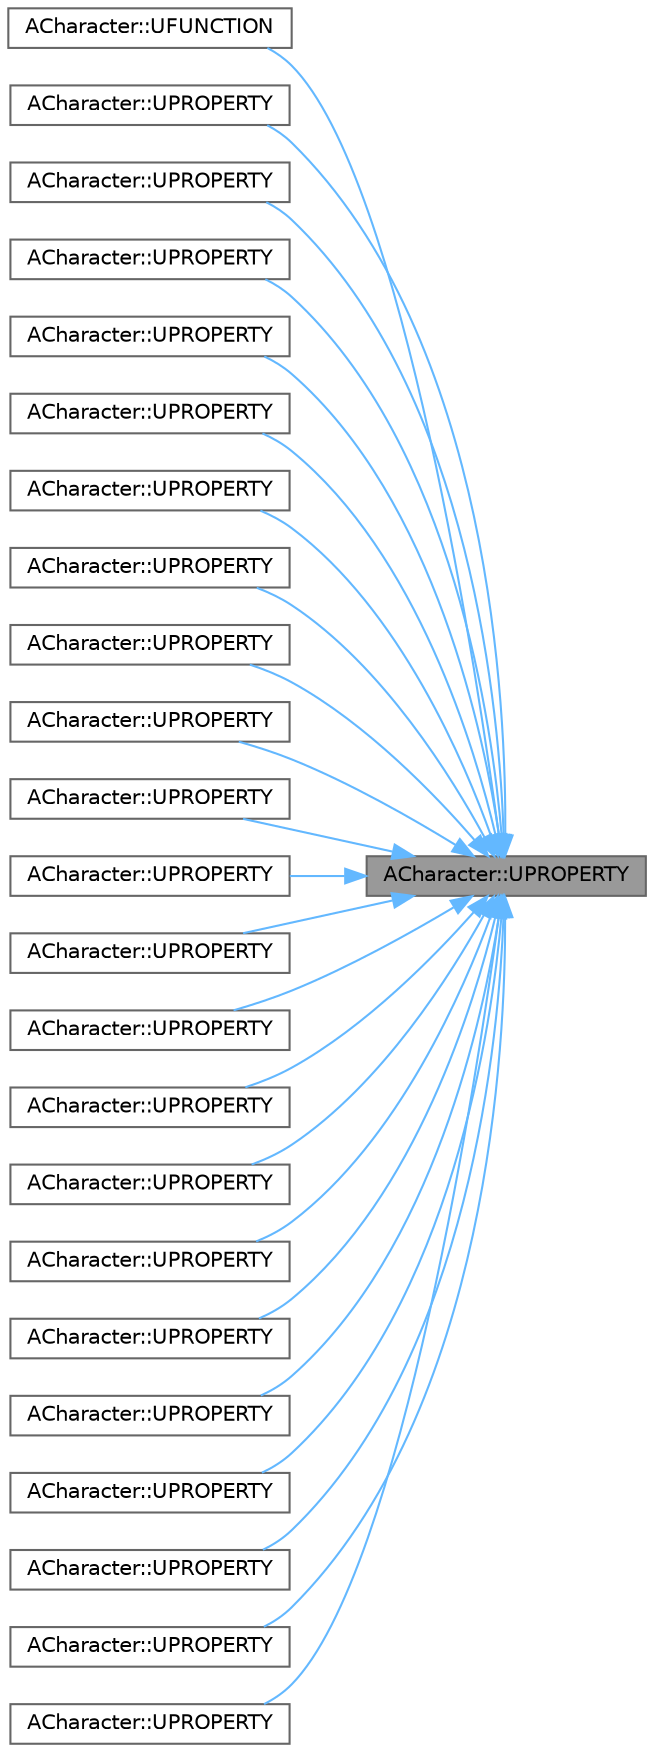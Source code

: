digraph "ACharacter::UPROPERTY"
{
 // INTERACTIVE_SVG=YES
 // LATEX_PDF_SIZE
  bgcolor="transparent";
  edge [fontname=Helvetica,fontsize=10,labelfontname=Helvetica,labelfontsize=10];
  node [fontname=Helvetica,fontsize=10,shape=box,height=0.2,width=0.4];
  rankdir="RL";
  Node1 [id="Node000001",label="ACharacter::UPROPERTY",height=0.2,width=0.4,color="gray40", fillcolor="grey60", style="filled", fontcolor="black",tooltip="The main skeletal mesh associated with this Character (optional sub-object)."];
  Node1 -> Node2 [id="edge1_Node000001_Node000002",dir="back",color="steelblue1",style="solid",tooltip=" "];
  Node2 [id="Node000002",label="ACharacter::UFUNCTION",height=0.2,width=0.4,color="grey40", fillcolor="white", style="filled",URL="$df/d70/classACharacter.html#a33d9fe142d391dd59ebadd133f29f92f",tooltip="Flag that we are receiving replication of the based movement."];
  Node1 -> Node3 [id="edge2_Node000001_Node000003",dir="back",color="steelblue1",style="solid",tooltip=" "];
  Node3 [id="Node000003",label="ACharacter::UPROPERTY",height=0.2,width=0.4,color="grey40", fillcolor="white", style="filled",URL="$df/d70/classACharacter.html#a5c1bb16f41336d1cd655f1fc6fb48bc1",tooltip="Event triggered at the end of a CharacterMovementComponent movement update."];
  Node1 -> Node4 [id="edge3_Node000001_Node000004",dir="back",color="steelblue1",style="solid",tooltip=" "];
  Node4 [id="Node000004",label="ACharacter::UPROPERTY",height=0.2,width=0.4,color="grey40", fillcolor="white", style="filled",URL="$df/d70/classACharacter.html#adeb90f6839dde087e8c02a6b962b5244",tooltip="Scale to apply to root motion translation on this Character."];
  Node1 -> Node5 [id="edge4_Node000001_Node000005",dir="back",color="steelblue1",style="solid",tooltip=" "];
  Node5 [id="Node000005",label="ACharacter::UPROPERTY",height=0.2,width=0.4,color="grey40", fillcolor="white", style="filled",URL="$df/d70/classACharacter.html#a5f26121a94d2a00133db8fe1329d9747",tooltip="Default crouched eye height."];
  Node1 -> Node6 [id="edge5_Node000001_Node000006",dir="back",color="steelblue1",style="solid",tooltip=" "];
  Node6 [id="Node000006",label="ACharacter::UPROPERTY",height=0.2,width=0.4,color="grey40", fillcolor="white", style="filled",URL="$df/d70/classACharacter.html#aff8b5fbadb4b36b920c701bd9b7a2812",tooltip="Amount of jump force time remaining, if JumpMaxHoldTime > 0."];
  Node1 -> Node7 [id="edge6_Node000001_Node000007",dir="back",color="steelblue1",style="solid",tooltip=" "];
  Node7 [id="Node000007",label="ACharacter::UPROPERTY",height=0.2,width=0.4,color="grey40", fillcolor="white", style="filled",URL="$df/d70/classACharacter.html#acb49aaedb6bb8315d80545d1d6a6cae2",tooltip="Jump key Held Time."];
  Node1 -> Node8 [id="edge7_Node000001_Node000008",dir="back",color="steelblue1",style="solid",tooltip=" "];
  Node8 [id="Node000008",label="ACharacter::UPROPERTY",height=0.2,width=0.4,color="grey40", fillcolor="white", style="filled",URL="$df/d70/classACharacter.html#ae3849b810c435ab87fc6ef004f74dab3",tooltip="Track last time a jump force started for a proxy."];
  Node1 -> Node9 [id="edge8_Node000001_Node000009",dir="back",color="steelblue1",style="solid",tooltip=" "];
  Node9 [id="Node000009",label="ACharacter::UPROPERTY",height=0.2,width=0.4,color="grey40", fillcolor="white", style="filled",URL="$df/d70/classACharacter.html#aa22504a57a286a7a82c0e9922c099de8",tooltip="Multicast delegate for MovementMode changing."];
  Node1 -> Node10 [id="edge9_Node000001_Node000010",dir="back",color="steelblue1",style="solid",tooltip=" "];
  Node10 [id="Node000010",label="ACharacter::UPROPERTY",height=0.2,width=0.4,color="grey40", fillcolor="white", style="filled",URL="$df/d70/classACharacter.html#a3d37a1718cc117963c882a30cf57e658",tooltip="For LocallyControlled Autonomous clients."];
  Node1 -> Node11 [id="edge10_Node000001_Node000011",dir="back",color="steelblue1",style="solid",tooltip=" "];
  Node11 [id="Node000011",label="ACharacter::UPROPERTY",height=0.2,width=0.4,color="grey40", fillcolor="white", style="filled",URL="$df/d70/classACharacter.html#ab5c35844fd8da5f5209862ed65509b0e",tooltip="For LocallyControlled Autonomous clients."];
  Node1 -> Node12 [id="edge11_Node000001_Node000012",dir="back",color="steelblue1",style="solid",tooltip=" "];
  Node12 [id="Node000012",label="ACharacter::UPROPERTY",height=0.2,width=0.4,color="grey40", fillcolor="white", style="filled",URL="$df/d70/classACharacter.html#ab1e011965134ad633fe3dbccca0f9dbe",tooltip="Saved translation offset of mesh."];
  Node1 -> Node13 [id="edge12_Node000001_Node000013",dir="back",color="steelblue1",style="solid",tooltip=" "];
  Node13 [id="Node000013",label="ACharacter::UPROPERTY",height=0.2,width=0.4,color="grey40", fillcolor="white", style="filled",URL="$df/d70/classACharacter.html#aacc515f642f66e826823178badef4349",tooltip="CharacterMovement Custom gravity direction replicated for simulated proxies."];
  Node1 -> Node14 [id="edge13_Node000001_Node000014",dir="back",color="steelblue1",style="solid",tooltip=" "];
  Node14 [id="Node000014",label="ACharacter::UPROPERTY",height=0.2,width=0.4,color="grey40", fillcolor="white", style="filled",URL="$df/d70/classACharacter.html#a2a07b82b6ac0b5c707ae86ce7db1002b",tooltip="Tracks the current number of jumps performed."];
  Node1 -> Node15 [id="edge14_Node000001_Node000015",dir="back",color="steelblue1",style="solid",tooltip=" "];
  Node15 [id="Node000015",label="ACharacter::UPROPERTY",height=0.2,width=0.4,color="grey40", fillcolor="white", style="filled",URL="$df/d70/classACharacter.html#a397bb21b65449dbe4dccb6f3da778717",tooltip="Represents the current number of jumps performed before CheckJumpInput modifies JumpCurrentCount."];
  Node1 -> Node16 [id="edge15_Node000001_Node000016",dir="back",color="steelblue1",style="solid",tooltip=" "];
  Node16 [id="Node000016",label="ACharacter::UPROPERTY",height=0.2,width=0.4,color="grey40", fillcolor="white", style="filled",URL="$df/d70/classACharacter.html#a0d2594a3f7d6dd5dce95ae1668ce3868",tooltip="The max number of jumps the character can perform."];
  Node1 -> Node17 [id="edge16_Node000001_Node000017",dir="back",color="steelblue1",style="solid",tooltip=" "];
  Node17 [id="Node000017",label="ACharacter::UPROPERTY",height=0.2,width=0.4,color="grey40", fillcolor="white", style="filled",URL="$df/d70/classACharacter.html#a34d332b2ed0e6dc06eddfd3958c2591c",tooltip="Info about our current movement base (object we are standing on)."];
  Node1 -> Node18 [id="edge17_Node000001_Node000018",dir="back",color="steelblue1",style="solid",tooltip=" "];
  Node18 [id="Node000018",label="ACharacter::UPROPERTY",height=0.2,width=0.4,color="grey40", fillcolor="white", style="filled",URL="$df/d70/classACharacter.html#a60846ec44b73bd05bbc183730971afeb",tooltip="Replicated version of relative movement."];
  Node1 -> Node19 [id="edge18_Node000001_Node000019",dir="back",color="steelblue1",style="solid",tooltip=" "];
  Node19 [id="Node000019",label="ACharacter::UPROPERTY",height=0.2,width=0.4,color="grey40", fillcolor="white", style="filled",URL="$df/d70/classACharacter.html#a75430e0e43b9170dd52df0a475be2a16",tooltip="Replicated Root Motion montage."];
  Node1 -> Node20 [id="edge19_Node000001_Node000020",dir="back",color="steelblue1",style="solid",tooltip=" "];
  Node20 [id="Node000020",label="ACharacter::UPROPERTY",height=0.2,width=0.4,color="grey40", fillcolor="white", style="filled",URL="$df/d70/classACharacter.html#a3674f5b40572160ed1dc4e88a3c271e5",tooltip="Array of previously received root motion moves from the server."];
  Node1 -> Node21 [id="edge20_Node000001_Node000021",dir="back",color="steelblue1",style="solid",tooltip=" "];
  Node21 [id="Node000021",label="ACharacter::UPROPERTY",height=0.2,width=0.4,color="grey40", fillcolor="white", style="filled",URL="$df/d70/classACharacter.html#a1a27d5a91ad30be3cea7d955af4c69a5",tooltip="When true, player wants to jump."];
  Node1 -> Node22 [id="edge21_Node000001_Node000022",dir="back",color="steelblue1",style="solid",tooltip=" "];
  Node22 [id="Node000022",label="ACharacter::UPROPERTY",height=0.2,width=0.4,color="grey40", fillcolor="white", style="filled",URL="$df/d70/classACharacter.html#a459f96f2593d0eeec0760703a8e4f9ee",tooltip="The max time the jump key can be held."];
  Node1 -> Node23 [id="edge22_Node000001_Node000023",dir="back",color="steelblue1",style="solid",tooltip=" "];
  Node23 [id="Node000023",label="ACharacter::UPROPERTY",height=0.2,width=0.4,color="grey40", fillcolor="white", style="filled",URL="$df/d70/classACharacter.html#a048a3f415580cab630dfe8f436a183b5",tooltip="The CapsuleComponent being used for movement collision (by CharacterMovement)."];
  Node1 -> Node24 [id="edge23_Node000001_Node000024",dir="back",color="steelblue1",style="solid",tooltip=" "];
  Node24 [id="Node000024",label="ACharacter::UPROPERTY",height=0.2,width=0.4,color="grey40", fillcolor="white", style="filled",URL="$df/d70/classACharacter.html#ae158ffe11f25e9d1c89994ed79415831",tooltip="Movement component used for movement logic in various movement modes (walking, falling,..."];
}
